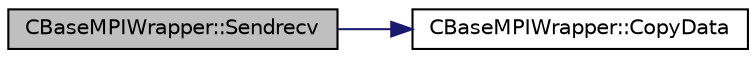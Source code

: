 digraph "CBaseMPIWrapper::Sendrecv"
{
  edge [fontname="Helvetica",fontsize="10",labelfontname="Helvetica",labelfontsize="10"];
  node [fontname="Helvetica",fontsize="10",shape=record];
  rankdir="LR";
  Node2902 [label="CBaseMPIWrapper::Sendrecv",height=0.2,width=0.4,color="black", fillcolor="grey75", style="filled", fontcolor="black"];
  Node2902 -> Node2903 [color="midnightblue",fontsize="10",style="solid",fontname="Helvetica"];
  Node2903 [label="CBaseMPIWrapper::CopyData",height=0.2,width=0.4,color="black", fillcolor="white", style="filled",URL="$class_c_base_m_p_i_wrapper.html#a4725cc1dd65b161b483e812a538a5e36"];
}
